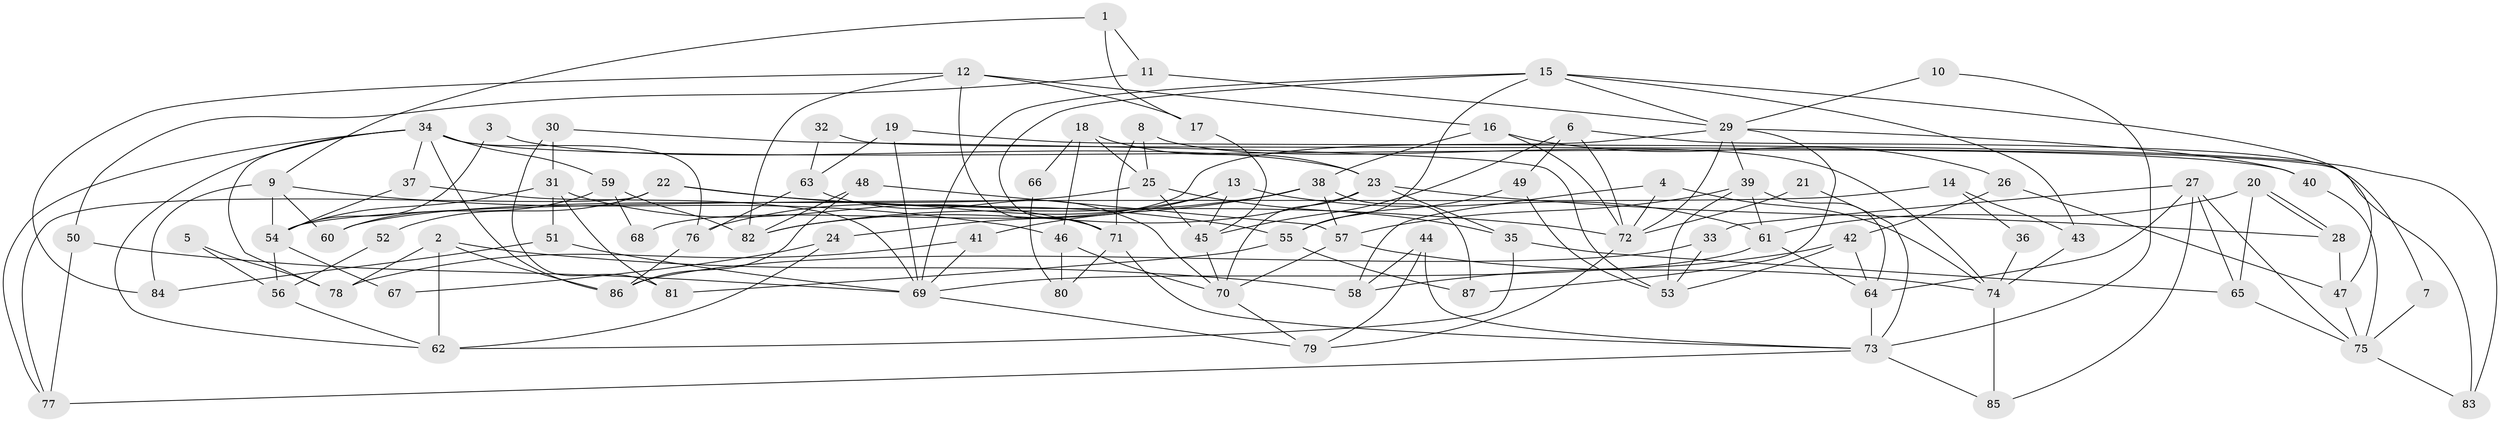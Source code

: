 // coarse degree distribution, {4: 0.20754716981132076, 2: 0.1509433962264151, 5: 0.1320754716981132, 8: 0.03773584905660377, 7: 0.1509433962264151, 9: 0.07547169811320754, 3: 0.09433962264150944, 6: 0.1509433962264151}
// Generated by graph-tools (version 1.1) at 2025/36/03/04/25 23:36:59]
// undirected, 87 vertices, 174 edges
graph export_dot {
  node [color=gray90,style=filled];
  1;
  2;
  3;
  4;
  5;
  6;
  7;
  8;
  9;
  10;
  11;
  12;
  13;
  14;
  15;
  16;
  17;
  18;
  19;
  20;
  21;
  22;
  23;
  24;
  25;
  26;
  27;
  28;
  29;
  30;
  31;
  32;
  33;
  34;
  35;
  36;
  37;
  38;
  39;
  40;
  41;
  42;
  43;
  44;
  45;
  46;
  47;
  48;
  49;
  50;
  51;
  52;
  53;
  54;
  55;
  56;
  57;
  58;
  59;
  60;
  61;
  62;
  63;
  64;
  65;
  66;
  67;
  68;
  69;
  70;
  71;
  72;
  73;
  74;
  75;
  76;
  77;
  78;
  79;
  80;
  81;
  82;
  83;
  84;
  85;
  86;
  87;
  1 -- 9;
  1 -- 11;
  1 -- 17;
  2 -- 58;
  2 -- 78;
  2 -- 62;
  2 -- 86;
  3 -- 54;
  3 -- 23;
  4 -- 72;
  4 -- 58;
  4 -- 74;
  5 -- 56;
  5 -- 78;
  6 -- 72;
  6 -- 45;
  6 -- 7;
  6 -- 49;
  7 -- 75;
  8 -- 71;
  8 -- 74;
  8 -- 25;
  9 -- 54;
  9 -- 60;
  9 -- 46;
  9 -- 84;
  10 -- 73;
  10 -- 29;
  11 -- 29;
  11 -- 50;
  12 -- 71;
  12 -- 82;
  12 -- 16;
  12 -- 17;
  12 -- 84;
  13 -- 61;
  13 -- 45;
  13 -- 24;
  13 -- 76;
  14 -- 54;
  14 -- 43;
  14 -- 36;
  15 -- 69;
  15 -- 29;
  15 -- 43;
  15 -- 47;
  15 -- 55;
  15 -- 71;
  16 -- 26;
  16 -- 38;
  16 -- 72;
  17 -- 45;
  18 -- 46;
  18 -- 23;
  18 -- 25;
  18 -- 66;
  19 -- 63;
  19 -- 69;
  19 -- 83;
  20 -- 28;
  20 -- 28;
  20 -- 65;
  20 -- 61;
  21 -- 73;
  21 -- 72;
  22 -- 72;
  22 -- 77;
  22 -- 52;
  22 -- 55;
  23 -- 35;
  23 -- 70;
  23 -- 28;
  23 -- 82;
  24 -- 62;
  24 -- 67;
  25 -- 35;
  25 -- 45;
  25 -- 60;
  26 -- 47;
  26 -- 42;
  27 -- 65;
  27 -- 75;
  27 -- 33;
  27 -- 64;
  27 -- 85;
  28 -- 47;
  29 -- 87;
  29 -- 72;
  29 -- 39;
  29 -- 40;
  29 -- 68;
  30 -- 53;
  30 -- 81;
  30 -- 31;
  31 -- 71;
  31 -- 51;
  31 -- 54;
  31 -- 81;
  32 -- 83;
  32 -- 63;
  33 -- 53;
  33 -- 86;
  34 -- 76;
  34 -- 86;
  34 -- 37;
  34 -- 40;
  34 -- 59;
  34 -- 62;
  34 -- 77;
  34 -- 78;
  35 -- 62;
  35 -- 65;
  36 -- 74;
  37 -- 69;
  37 -- 54;
  38 -- 57;
  38 -- 41;
  38 -- 82;
  38 -- 87;
  39 -- 61;
  39 -- 53;
  39 -- 57;
  39 -- 64;
  40 -- 75;
  41 -- 69;
  41 -- 78;
  42 -- 64;
  42 -- 53;
  42 -- 58;
  43 -- 74;
  44 -- 79;
  44 -- 73;
  44 -- 58;
  45 -- 70;
  46 -- 70;
  46 -- 80;
  47 -- 75;
  48 -- 82;
  48 -- 86;
  48 -- 57;
  49 -- 55;
  49 -- 53;
  50 -- 77;
  50 -- 69;
  51 -- 84;
  51 -- 69;
  52 -- 56;
  54 -- 56;
  54 -- 67;
  55 -- 81;
  55 -- 87;
  56 -- 62;
  57 -- 70;
  57 -- 74;
  59 -- 82;
  59 -- 60;
  59 -- 68;
  61 -- 64;
  61 -- 69;
  63 -- 70;
  63 -- 76;
  64 -- 73;
  65 -- 75;
  66 -- 80;
  69 -- 79;
  70 -- 79;
  71 -- 73;
  71 -- 80;
  72 -- 79;
  73 -- 85;
  73 -- 77;
  74 -- 85;
  75 -- 83;
  76 -- 86;
}
